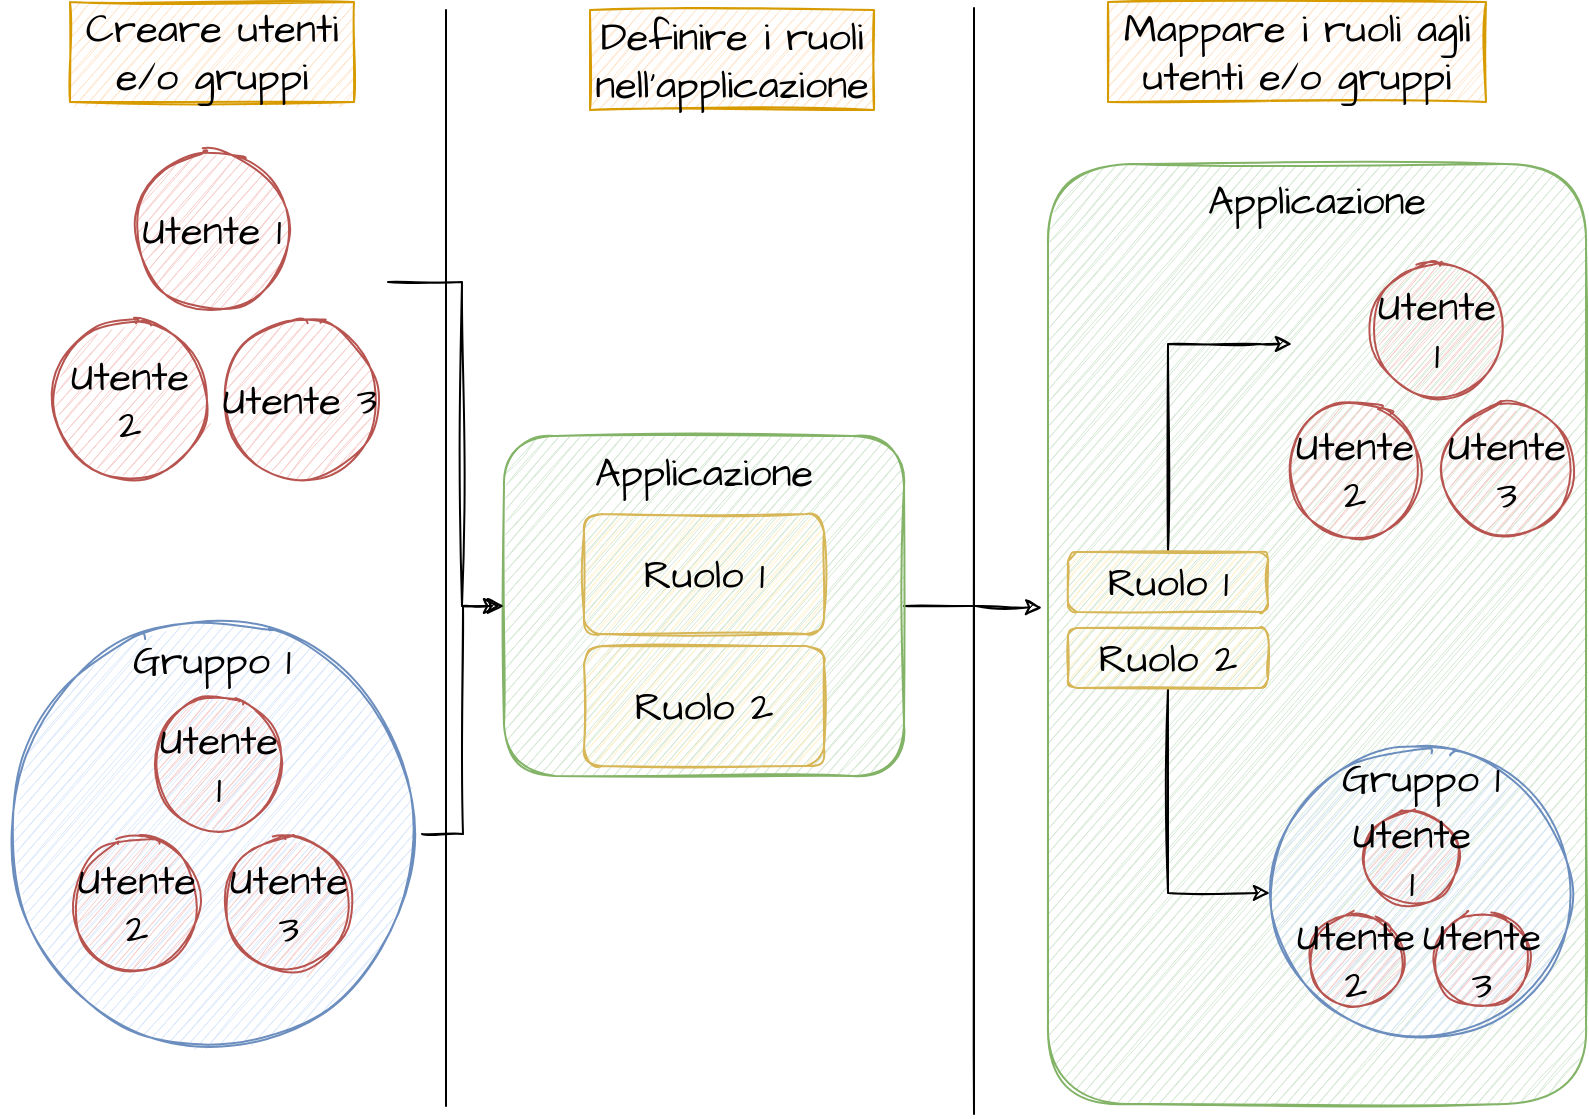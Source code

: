 <mxfile version="16.0.3" type="device"><diagram id="iR7kW6d5z7mH8W_eMVzF" name="Page-1"><mxGraphModel dx="1422" dy="745" grid="0" gridSize="10" guides="1" tooltips="1" connect="1" arrows="1" fold="1" page="1" pageScale="1" pageWidth="827" pageHeight="1169" math="0" shadow="0"><root><mxCell id="0"/><mxCell id="1" parent="0"/><mxCell id="G9qkiF6p6Lw5pBPpOIf9-40" style="edgeStyle=orthogonalEdgeStyle;rounded=0;sketch=1;orthogonalLoop=1;jettySize=auto;html=1;entryX=-0.011;entryY=0.472;entryDx=0;entryDy=0;entryPerimeter=0;fontFamily=Architects Daughter;fontSource=https%3A%2F%2Ffonts.googleapis.com%2Fcss%3Ffamily%3DArchitects%2BDaughter;fontSize=20;" parent="1" source="LwVA78MGahFg6l0W7koL-2" target="G9qkiF6p6Lw5pBPpOIf9-12" edge="1"><mxGeometry relative="1" as="geometry"/></mxCell><mxCell id="LwVA78MGahFg6l0W7koL-2" value="Applicazione" style="rounded=1;whiteSpace=wrap;html=1;sketch=1;hachureGap=4;fontFamily=Architects Daughter;fontSource=https%3A%2F%2Ffonts.googleapis.com%2Fcss%3Ffamily%3DArchitects%2BDaughter;fontSize=20;verticalAlign=top;fillColor=#d5e8d4;strokeColor=#82b366;" parent="1" vertex="1"><mxGeometry x="272" y="246" width="200" height="170" as="geometry"/></mxCell><mxCell id="G9qkiF6p6Lw5pBPpOIf9-1" value="" style="endArrow=none;html=1;rounded=0;sketch=1;" parent="1" edge="1"><mxGeometry width="50" height="50" relative="1" as="geometry"><mxPoint x="243" y="581" as="sourcePoint"/><mxPoint x="243" y="33" as="targetPoint"/></mxGeometry></mxCell><mxCell id="G9qkiF6p6Lw5pBPpOIf9-2" value="" style="endArrow=none;html=1;rounded=0;sketch=1;" parent="1" edge="1"><mxGeometry width="50" height="50" relative="1" as="geometry"><mxPoint x="507" y="585" as="sourcePoint"/><mxPoint x="507" y="32" as="targetPoint"/></mxGeometry></mxCell><mxCell id="G9qkiF6p6Lw5pBPpOIf9-3" value="Utente 1" style="ellipse;whiteSpace=wrap;html=1;aspect=fixed;sketch=1;fontSize=20;fontFamily=Architects Daughter;fontSource=https%3A%2F%2Ffonts.googleapis.com%2Fcss%3Ffamily%3DArchitects%2BDaughter;fillColor=#f8cecc;strokeColor=#b85450;" parent="1" vertex="1"><mxGeometry x="86" y="103" width="80" height="80" as="geometry"/></mxCell><mxCell id="G9qkiF6p6Lw5pBPpOIf9-4" value="Utente 2" style="ellipse;whiteSpace=wrap;html=1;aspect=fixed;sketch=1;fontSize=20;fontFamily=Architects Daughter;fontSource=https%3A%2F%2Ffonts.googleapis.com%2Fcss%3Ffamily%3DArchitects%2BDaughter;fillColor=#f8cecc;strokeColor=#b85450;" parent="1" vertex="1"><mxGeometry x="45" y="188" width="80" height="80" as="geometry"/></mxCell><mxCell id="G9qkiF6p6Lw5pBPpOIf9-43" style="edgeStyle=orthogonalEdgeStyle;rounded=0;sketch=1;orthogonalLoop=1;jettySize=auto;html=1;fontFamily=Architects Daughter;fontSource=https%3A%2F%2Ffonts.googleapis.com%2Fcss%3Ffamily%3DArchitects%2BDaughter;fontSize=20;" parent="1" edge="1"><mxGeometry relative="1" as="geometry"><mxPoint x="270" y="331" as="targetPoint"/><mxPoint x="214" y="169" as="sourcePoint"/><Array as="points"><mxPoint x="251" y="169"/><mxPoint x="251" y="331"/></Array></mxGeometry></mxCell><mxCell id="G9qkiF6p6Lw5pBPpOIf9-5" value="Utente 3" style="ellipse;whiteSpace=wrap;html=1;aspect=fixed;sketch=1;fontSize=20;fontFamily=Architects Daughter;fontSource=https%3A%2F%2Ffonts.googleapis.com%2Fcss%3Ffamily%3DArchitects%2BDaughter;fillColor=#f8cecc;strokeColor=#b85450;" parent="1" vertex="1"><mxGeometry x="130" y="188" width="80" height="80" as="geometry"/></mxCell><mxCell id="G9qkiF6p6Lw5pBPpOIf9-41" style="edgeStyle=orthogonalEdgeStyle;rounded=0;sketch=1;orthogonalLoop=1;jettySize=auto;html=1;entryX=0;entryY=0.5;entryDx=0;entryDy=0;fontFamily=Architects Daughter;fontSource=https%3A%2F%2Ffonts.googleapis.com%2Fcss%3Ffamily%3DArchitects%2BDaughter;fontSize=20;" parent="1" source="G9qkiF6p6Lw5pBPpOIf9-6" target="LwVA78MGahFg6l0W7koL-2" edge="1"><mxGeometry relative="1" as="geometry"/></mxCell><mxCell id="G9qkiF6p6Lw5pBPpOIf9-6" value="Gruppo 1" style="ellipse;whiteSpace=wrap;html=1;aspect=fixed;sketch=1;fontFamily=Architects Daughter;fontSource=https%3A%2F%2Ffonts.googleapis.com%2Fcss%3Ffamily%3DArchitects%2BDaughter;fontSize=20;verticalAlign=top;fillColor=#dae8fc;strokeColor=#6c8ebf;" parent="1" vertex="1"><mxGeometry x="21" y="340" width="210" height="210" as="geometry"/></mxCell><mxCell id="G9qkiF6p6Lw5pBPpOIf9-7" value="Utente 1" style="ellipse;whiteSpace=wrap;html=1;aspect=fixed;sketch=1;fontSize=20;fontFamily=Architects Daughter;fontSource=https%3A%2F%2Ffonts.googleapis.com%2Fcss%3Ffamily%3DArchitects%2BDaughter;fillColor=#f8cecc;strokeColor=#b85450;" parent="1" vertex="1"><mxGeometry x="96.5" y="377.5" width="65" height="65" as="geometry"/></mxCell><mxCell id="G9qkiF6p6Lw5pBPpOIf9-8" value="Utente 2" style="ellipse;whiteSpace=wrap;html=1;aspect=fixed;sketch=1;fontSize=20;fontFamily=Architects Daughter;fontSource=https%3A%2F%2Ffonts.googleapis.com%2Fcss%3Ffamily%3DArchitects%2BDaughter;fillColor=#f8cecc;strokeColor=#b85450;" parent="1" vertex="1"><mxGeometry x="55.5" y="447.5" width="65" height="65" as="geometry"/></mxCell><mxCell id="G9qkiF6p6Lw5pBPpOIf9-9" value="Utente 3" style="ellipse;whiteSpace=wrap;html=1;aspect=fixed;sketch=1;fontSize=20;fontFamily=Architects Daughter;fontSource=https%3A%2F%2Ffonts.googleapis.com%2Fcss%3Ffamily%3DArchitects%2BDaughter;fillColor=#f8cecc;strokeColor=#b85450;" parent="1" vertex="1"><mxGeometry x="131.5" y="447.5" width="65" height="65" as="geometry"/></mxCell><mxCell id="G9qkiF6p6Lw5pBPpOIf9-10" value="Ruolo 1" style="rounded=1;whiteSpace=wrap;html=1;sketch=1;fontFamily=Architects Daughter;fontSource=https%3A%2F%2Ffonts.googleapis.com%2Fcss%3Ffamily%3DArchitects%2BDaughter;fontSize=20;fillColor=#fff2cc;strokeColor=#d6b656;" parent="1" vertex="1"><mxGeometry x="312" y="285" width="120" height="60" as="geometry"/></mxCell><mxCell id="G9qkiF6p6Lw5pBPpOIf9-11" value="Ruolo 2" style="rounded=1;whiteSpace=wrap;html=1;sketch=1;fontFamily=Architects Daughter;fontSource=https%3A%2F%2Ffonts.googleapis.com%2Fcss%3Ffamily%3DArchitects%2BDaughter;fontSize=20;fillColor=#fff2cc;strokeColor=#d6b656;" parent="1" vertex="1"><mxGeometry x="312" y="351" width="120" height="60" as="geometry"/></mxCell><mxCell id="G9qkiF6p6Lw5pBPpOIf9-12" value="Applicazione" style="rounded=1;whiteSpace=wrap;html=1;sketch=1;hachureGap=4;fontFamily=Architects Daughter;fontSource=https%3A%2F%2Ffonts.googleapis.com%2Fcss%3Ffamily%3DArchitects%2BDaughter;fontSize=20;verticalAlign=top;fillColor=#d5e8d4;strokeColor=#82b366;" parent="1" vertex="1"><mxGeometry x="544" y="110" width="269" height="470" as="geometry"/></mxCell><mxCell id="G9qkiF6p6Lw5pBPpOIf9-19" value="Creare utenti e/o gruppi" style="text;html=1;strokeColor=#d79b00;fillColor=#ffe6cc;align=center;verticalAlign=middle;whiteSpace=wrap;rounded=0;sketch=1;fontFamily=Architects Daughter;fontSource=https%3A%2F%2Ffonts.googleapis.com%2Fcss%3Ffamily%3DArchitects%2BDaughter;fontSize=20;labelBackgroundColor=none;labelBorderColor=none;" parent="1" vertex="1"><mxGeometry x="55" y="29" width="142" height="50" as="geometry"/></mxCell><mxCell id="G9qkiF6p6Lw5pBPpOIf9-20" value="Definire i ruoli nell'applicazione" style="text;html=1;strokeColor=#d79b00;fillColor=#ffe6cc;align=center;verticalAlign=middle;whiteSpace=wrap;rounded=0;sketch=1;fontFamily=Architects Daughter;fontSource=https%3A%2F%2Ffonts.googleapis.com%2Fcss%3Ffamily%3DArchitects%2BDaughter;fontSize=20;" parent="1" vertex="1"><mxGeometry x="315" y="33" width="142" height="50" as="geometry"/></mxCell><mxCell id="G9qkiF6p6Lw5pBPpOIf9-21" value="Mappare i ruoli agli utenti e/o gruppi" style="text;html=1;strokeColor=#d79b00;fillColor=#ffe6cc;align=center;verticalAlign=middle;whiteSpace=wrap;rounded=0;sketch=1;fontFamily=Architects Daughter;fontSource=https%3A%2F%2Ffonts.googleapis.com%2Fcss%3Ffamily%3DArchitects%2BDaughter;fontSize=20;" parent="1" vertex="1"><mxGeometry x="574" y="29" width="189" height="50" as="geometry"/></mxCell><mxCell id="G9qkiF6p6Lw5pBPpOIf9-38" style="edgeStyle=orthogonalEdgeStyle;rounded=0;sketch=1;orthogonalLoop=1;jettySize=auto;html=1;exitX=0.5;exitY=0;exitDx=0;exitDy=0;fontFamily=Architects Daughter;fontSource=https%3A%2F%2Ffonts.googleapis.com%2Fcss%3Ffamily%3DArchitects%2BDaughter;fontSize=20;" parent="1" source="G9qkiF6p6Lw5pBPpOIf9-23" edge="1"><mxGeometry relative="1" as="geometry"><mxPoint x="666" y="200" as="targetPoint"/><Array as="points"><mxPoint x="604" y="200"/><mxPoint x="650" y="200"/></Array></mxGeometry></mxCell><mxCell id="G9qkiF6p6Lw5pBPpOIf9-23" value="Ruolo 1" style="rounded=1;whiteSpace=wrap;html=1;sketch=1;fontFamily=Architects Daughter;fontSource=https%3A%2F%2Ffonts.googleapis.com%2Fcss%3Ffamily%3DArchitects%2BDaughter;fontSize=20;fillColor=#fff2cc;strokeColor=#d6b656;" parent="1" vertex="1"><mxGeometry x="554" y="304" width="100" height="30" as="geometry"/></mxCell><mxCell id="G9qkiF6p6Lw5pBPpOIf9-37" style="edgeStyle=orthogonalEdgeStyle;rounded=0;sketch=1;orthogonalLoop=1;jettySize=auto;html=1;entryX=0;entryY=0.5;entryDx=0;entryDy=0;fontFamily=Architects Daughter;fontSource=https%3A%2F%2Ffonts.googleapis.com%2Fcss%3Ffamily%3DArchitects%2BDaughter;fontSize=20;" parent="1" source="G9qkiF6p6Lw5pBPpOIf9-24" target="G9qkiF6p6Lw5pBPpOIf9-33" edge="1"><mxGeometry relative="1" as="geometry"><Array as="points"><mxPoint x="604" y="475"/></Array></mxGeometry></mxCell><mxCell id="G9qkiF6p6Lw5pBPpOIf9-24" value="Ruolo 2" style="rounded=1;whiteSpace=wrap;html=1;sketch=1;fontFamily=Architects Daughter;fontSource=https%3A%2F%2Ffonts.googleapis.com%2Fcss%3Ffamily%3DArchitects%2BDaughter;fontSize=20;fillColor=#fff2cc;strokeColor=#d6b656;" parent="1" vertex="1"><mxGeometry x="554" y="342" width="100" height="30" as="geometry"/></mxCell><mxCell id="G9qkiF6p6Lw5pBPpOIf9-28" value="Utente 1" style="ellipse;whiteSpace=wrap;html=1;aspect=fixed;sketch=1;fontSize=20;fontFamily=Architects Daughter;fontSource=https%3A%2F%2Ffonts.googleapis.com%2Fcss%3Ffamily%3DArchitects%2BDaughter;fillColor=#f8cecc;strokeColor=#b85450;" parent="1" vertex="1"><mxGeometry x="706" y="160.5" width="65" height="65" as="geometry"/></mxCell><mxCell id="G9qkiF6p6Lw5pBPpOIf9-29" value="Utente 2" style="ellipse;whiteSpace=wrap;html=1;aspect=fixed;sketch=1;fontSize=20;fontFamily=Architects Daughter;fontSource=https%3A%2F%2Ffonts.googleapis.com%2Fcss%3Ffamily%3DArchitects%2BDaughter;fillColor=#f8cecc;strokeColor=#b85450;" parent="1" vertex="1"><mxGeometry x="665" y="230.5" width="65" height="65" as="geometry"/></mxCell><mxCell id="G9qkiF6p6Lw5pBPpOIf9-30" value="Utente 3" style="ellipse;whiteSpace=wrap;html=1;aspect=fixed;sketch=1;fontSize=20;fontFamily=Architects Daughter;fontSource=https%3A%2F%2Ffonts.googleapis.com%2Fcss%3Ffamily%3DArchitects%2BDaughter;fillColor=#f8cecc;strokeColor=#b85450;" parent="1" vertex="1"><mxGeometry x="741" y="230.5" width="65" height="65" as="geometry"/></mxCell><mxCell id="G9qkiF6p6Lw5pBPpOIf9-33" value="Gruppo 1" style="ellipse;whiteSpace=wrap;html=1;aspect=fixed;sketch=1;fontFamily=Architects Daughter;fontSource=https%3A%2F%2Ffonts.googleapis.com%2Fcss%3Ffamily%3DArchitects%2BDaughter;fontSize=20;verticalAlign=top;fillColor=#dae8fc;strokeColor=#6c8ebf;" parent="1" vertex="1"><mxGeometry x="655" y="399" width="151" height="151" as="geometry"/></mxCell><mxCell id="G9qkiF6p6Lw5pBPpOIf9-34" value="Utente 1" style="ellipse;whiteSpace=wrap;html=1;aspect=fixed;sketch=1;fontSize=20;fontFamily=Architects Daughter;fontSource=https%3A%2F%2Ffonts.googleapis.com%2Fcss%3Ffamily%3DArchitects%2BDaughter;fillColor=#f8cecc;strokeColor=#b85450;" parent="1" vertex="1"><mxGeometry x="702" y="433" width="48" height="48" as="geometry"/></mxCell><mxCell id="G9qkiF6p6Lw5pBPpOIf9-35" value="Utente 2" style="ellipse;whiteSpace=wrap;html=1;aspect=fixed;sketch=1;fontSize=20;fontFamily=Architects Daughter;fontSource=https%3A%2F%2Ffonts.googleapis.com%2Fcss%3Ffamily%3DArchitects%2BDaughter;fillColor=#f8cecc;strokeColor=#b85450;" parent="1" vertex="1"><mxGeometry x="674" y="484" width="48" height="48" as="geometry"/></mxCell><mxCell id="G9qkiF6p6Lw5pBPpOIf9-36" value="Utente 3" style="ellipse;whiteSpace=wrap;html=1;aspect=fixed;sketch=1;fontSize=20;fontFamily=Architects Daughter;fontSource=https%3A%2F%2Ffonts.googleapis.com%2Fcss%3Ffamily%3DArchitects%2BDaughter;fillColor=#f8cecc;strokeColor=#b85450;" parent="1" vertex="1"><mxGeometry x="737" y="484" width="48" height="48" as="geometry"/></mxCell></root></mxGraphModel></diagram></mxfile>